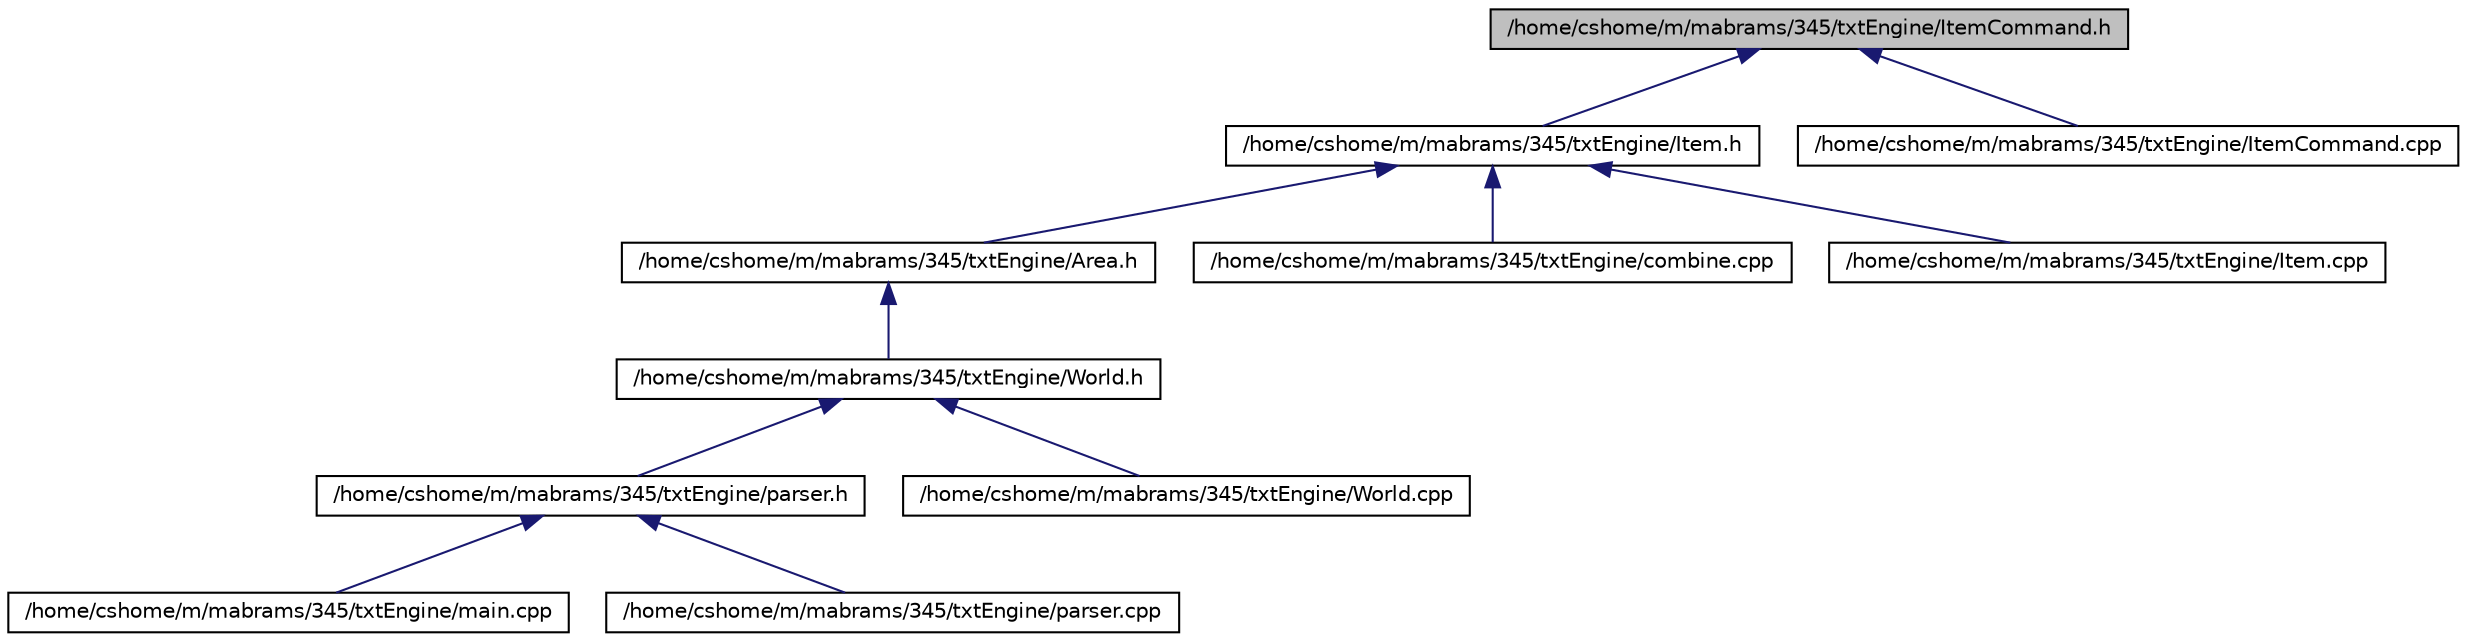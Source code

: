 digraph G
{
  edge [fontname="Helvetica",fontsize="10",labelfontname="Helvetica",labelfontsize="10"];
  node [fontname="Helvetica",fontsize="10",shape=record];
  Node1 [label="/home/cshome/m/mabrams/345/txtEngine/ItemCommand.h",height=0.2,width=0.4,color="black", fillcolor="grey75", style="filled" fontcolor="black"];
  Node1 -> Node2 [dir="back",color="midnightblue",fontsize="10",style="solid",fontname="Helvetica"];
  Node2 [label="/home/cshome/m/mabrams/345/txtEngine/Item.h",height=0.2,width=0.4,color="black", fillcolor="white", style="filled",URL="$_item_8h.html",tooltip="Defines the Item class."];
  Node2 -> Node3 [dir="back",color="midnightblue",fontsize="10",style="solid",fontname="Helvetica"];
  Node3 [label="/home/cshome/m/mabrams/345/txtEngine/Area.h",height=0.2,width=0.4,color="black", fillcolor="white", style="filled",URL="$_area_8h.html",tooltip="Defines the Area class."];
  Node3 -> Node4 [dir="back",color="midnightblue",fontsize="10",style="solid",fontname="Helvetica"];
  Node4 [label="/home/cshome/m/mabrams/345/txtEngine/World.h",height=0.2,width=0.4,color="black", fillcolor="white", style="filled",URL="$_world_8h.html",tooltip="Defines the World class."];
  Node4 -> Node5 [dir="back",color="midnightblue",fontsize="10",style="solid",fontname="Helvetica"];
  Node5 [label="/home/cshome/m/mabrams/345/txtEngine/parser.h",height=0.2,width=0.4,color="black", fillcolor="white", style="filled",URL="$parser_8h.html",tooltip="Defines the Area class."];
  Node5 -> Node6 [dir="back",color="midnightblue",fontsize="10",style="solid",fontname="Helvetica"];
  Node6 [label="/home/cshome/m/mabrams/345/txtEngine/main.cpp",height=0.2,width=0.4,color="black", fillcolor="white", style="filled",URL="$main_8cpp.html",tooltip="The main file for txtEngine."];
  Node5 -> Node7 [dir="back",color="midnightblue",fontsize="10",style="solid",fontname="Helvetica"];
  Node7 [label="/home/cshome/m/mabrams/345/txtEngine/parser.cpp",height=0.2,width=0.4,color="black", fillcolor="white", style="filled",URL="$parser_8cpp.html",tooltip="The source file for parser functionality."];
  Node4 -> Node8 [dir="back",color="midnightblue",fontsize="10",style="solid",fontname="Helvetica"];
  Node8 [label="/home/cshome/m/mabrams/345/txtEngine/World.cpp",height=0.2,width=0.4,color="black", fillcolor="white", style="filled",URL="$_world_8cpp.html",tooltip="Source file for a World."];
  Node2 -> Node9 [dir="back",color="midnightblue",fontsize="10",style="solid",fontname="Helvetica"];
  Node9 [label="/home/cshome/m/mabrams/345/txtEngine/combine.cpp",height=0.2,width=0.4,color="black", fillcolor="white", style="filled",URL="$combine_8cpp.html",tooltip="Source file for Combine functionality."];
  Node2 -> Node10 [dir="back",color="midnightblue",fontsize="10",style="solid",fontname="Helvetica"];
  Node10 [label="/home/cshome/m/mabrams/345/txtEngine/Item.cpp",height=0.2,width=0.4,color="black", fillcolor="white", style="filled",URL="$_item_8cpp.html",tooltip="Source file for Item functionality."];
  Node1 -> Node11 [dir="back",color="midnightblue",fontsize="10",style="solid",fontname="Helvetica"];
  Node11 [label="/home/cshome/m/mabrams/345/txtEngine/ItemCommand.cpp",height=0.2,width=0.4,color="black", fillcolor="white", style="filled",URL="$_item_command_8cpp.html",tooltip="Source file for an ItemCommand."];
}
